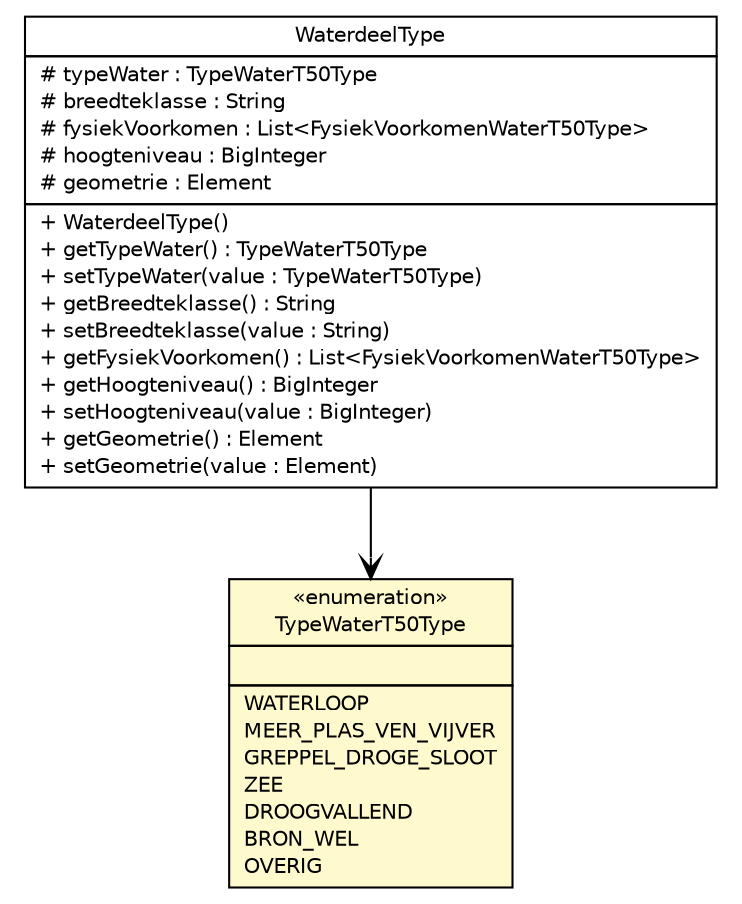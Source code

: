 #!/usr/local/bin/dot
#
# Class diagram 
# Generated by UMLGraph version R5_6-24-gf6e263 (http://www.umlgraph.org/)
#

digraph G {
	edge [fontname="Helvetica",fontsize=10,labelfontname="Helvetica",labelfontsize=10];
	node [fontname="Helvetica",fontsize=10,shape=plaintext];
	nodesep=0.25;
	ranksep=0.5;
	// nl.b3p.topnl.top50nl.TypeWaterT50Type
	c46920 [label=<<table title="nl.b3p.topnl.top50nl.TypeWaterT50Type" border="0" cellborder="1" cellspacing="0" cellpadding="2" port="p" bgcolor="lemonChiffon" href="./TypeWaterT50Type.html">
		<tr><td><table border="0" cellspacing="0" cellpadding="1">
<tr><td align="center" balign="center"> &#171;enumeration&#187; </td></tr>
<tr><td align="center" balign="center"> TypeWaterT50Type </td></tr>
		</table></td></tr>
		<tr><td><table border="0" cellspacing="0" cellpadding="1">
<tr><td align="left" balign="left">  </td></tr>
		</table></td></tr>
		<tr><td><table border="0" cellspacing="0" cellpadding="1">
<tr><td align="left" balign="left"> WATERLOOP </td></tr>
<tr><td align="left" balign="left"> MEER_PLAS_VEN_VIJVER </td></tr>
<tr><td align="left" balign="left"> GREPPEL_DROGE_SLOOT </td></tr>
<tr><td align="left" balign="left"> ZEE </td></tr>
<tr><td align="left" balign="left"> DROOGVALLEND </td></tr>
<tr><td align="left" balign="left"> BRON_WEL </td></tr>
<tr><td align="left" balign="left"> OVERIG </td></tr>
		</table></td></tr>
		</table>>, URL="./TypeWaterT50Type.html", fontname="Helvetica", fontcolor="black", fontsize=10.0];
	// nl.b3p.topnl.top50nl.WaterdeelType
	c46925 [label=<<table title="nl.b3p.topnl.top50nl.WaterdeelType" border="0" cellborder="1" cellspacing="0" cellpadding="2" port="p" href="./WaterdeelType.html">
		<tr><td><table border="0" cellspacing="0" cellpadding="1">
<tr><td align="center" balign="center"> WaterdeelType </td></tr>
		</table></td></tr>
		<tr><td><table border="0" cellspacing="0" cellpadding="1">
<tr><td align="left" balign="left"> # typeWater : TypeWaterT50Type </td></tr>
<tr><td align="left" balign="left"> # breedteklasse : String </td></tr>
<tr><td align="left" balign="left"> # fysiekVoorkomen : List&lt;FysiekVoorkomenWaterT50Type&gt; </td></tr>
<tr><td align="left" balign="left"> # hoogteniveau : BigInteger </td></tr>
<tr><td align="left" balign="left"> # geometrie : Element </td></tr>
		</table></td></tr>
		<tr><td><table border="0" cellspacing="0" cellpadding="1">
<tr><td align="left" balign="left"> + WaterdeelType() </td></tr>
<tr><td align="left" balign="left"> + getTypeWater() : TypeWaterT50Type </td></tr>
<tr><td align="left" balign="left"> + setTypeWater(value : TypeWaterT50Type) </td></tr>
<tr><td align="left" balign="left"> + getBreedteklasse() : String </td></tr>
<tr><td align="left" balign="left"> + setBreedteklasse(value : String) </td></tr>
<tr><td align="left" balign="left"> + getFysiekVoorkomen() : List&lt;FysiekVoorkomenWaterT50Type&gt; </td></tr>
<tr><td align="left" balign="left"> + getHoogteniveau() : BigInteger </td></tr>
<tr><td align="left" balign="left"> + setHoogteniveau(value : BigInteger) </td></tr>
<tr><td align="left" balign="left"> + getGeometrie() : Element </td></tr>
<tr><td align="left" balign="left"> + setGeometrie(value : Element) </td></tr>
		</table></td></tr>
		</table>>, URL="./WaterdeelType.html", fontname="Helvetica", fontcolor="black", fontsize=10.0];
	// nl.b3p.topnl.top50nl.WaterdeelType NAVASSOC nl.b3p.topnl.top50nl.TypeWaterT50Type
	c46925:p -> c46920:p [taillabel="", label="", headlabel="", fontname="Helvetica", fontcolor="black", fontsize=10.0, color="black", arrowhead=open];
}

